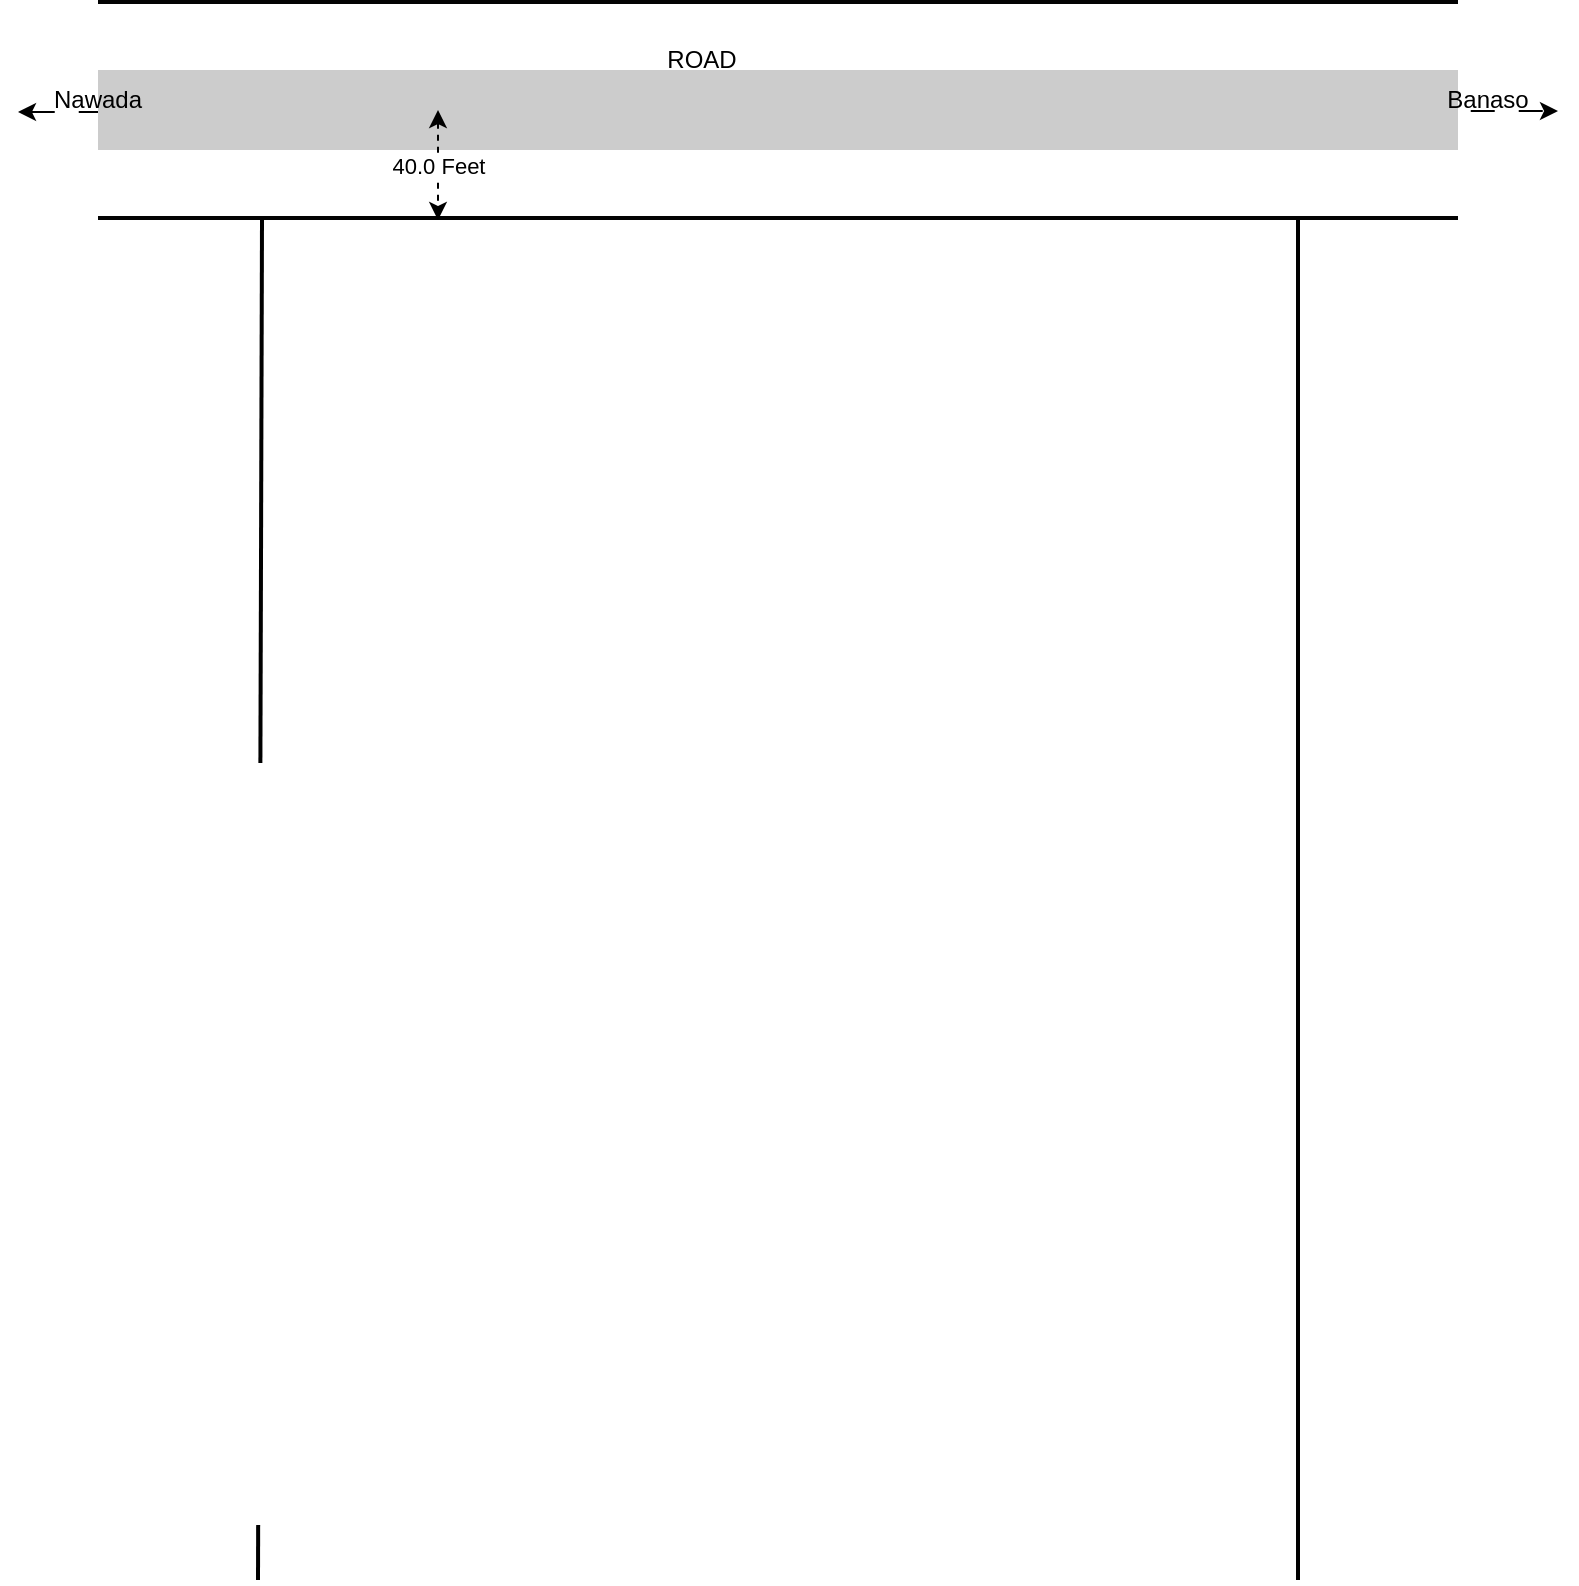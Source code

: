 <mxfile version="21.6.8" type="github">
  <diagram name="Page-1" id="Dkc9KShbpaWvhL2H0rqo">
    <mxGraphModel dx="857" dy="647" grid="1" gridSize="10" guides="1" tooltips="1" connect="1" arrows="1" fold="1" page="1" pageScale="1" pageWidth="850" pageHeight="1100" math="0" shadow="0">
      <root>
        <mxCell id="0" />
        <mxCell id="1" parent="0" />
        <mxCell id="MJouJ_tBEHJUPLvAa8a3-21" value="" style="endArrow=classic;startArrow=classic;html=1;rounded=0;dashed=1;dashPattern=12 12;strokeWidth=1;strokeColor=default;fontStyle=0;endFill=1;" edge="1" parent="1">
          <mxGeometry width="50" height="50" relative="1" as="geometry">
            <mxPoint x="40" y="66" as="sourcePoint" />
            <mxPoint x="810" y="65.5" as="targetPoint" />
          </mxGeometry>
        </mxCell>
        <mxCell id="MJouJ_tBEHJUPLvAa8a3-11" value="" style="rounded=0;whiteSpace=wrap;html=1;fillColor=#CCCCCC;strokeColor=none;" vertex="1" parent="1">
          <mxGeometry x="80" y="45" width="680" height="40" as="geometry" />
        </mxCell>
        <mxCell id="MJouJ_tBEHJUPLvAa8a3-1" value="" style="endArrow=none;html=1;rounded=0;strokeColor=#030303;strokeWidth=2;" edge="1" parent="1">
          <mxGeometry width="50" height="50" relative="1" as="geometry">
            <mxPoint x="80" y="11" as="sourcePoint" />
            <mxPoint x="760" y="11" as="targetPoint" />
          </mxGeometry>
        </mxCell>
        <mxCell id="MJouJ_tBEHJUPLvAa8a3-2" value="" style="endArrow=none;html=1;rounded=0;strokeColor=#030303;strokeWidth=2;" edge="1" parent="1">
          <mxGeometry width="50" height="50" relative="1" as="geometry">
            <mxPoint x="80" y="119" as="sourcePoint" />
            <mxPoint x="760" y="119" as="targetPoint" />
          </mxGeometry>
        </mxCell>
        <mxCell id="MJouJ_tBEHJUPLvAa8a3-5" value="Nawada" style="text;html=1;strokeColor=none;fillColor=none;align=center;verticalAlign=middle;whiteSpace=wrap;rounded=0;fontStyle=0" vertex="1" parent="1">
          <mxGeometry x="50" y="45" width="60" height="30" as="geometry" />
        </mxCell>
        <mxCell id="MJouJ_tBEHJUPLvAa8a3-6" value="Banaso" style="text;html=1;strokeColor=none;fillColor=none;align=center;verticalAlign=middle;whiteSpace=wrap;rounded=0;fontStyle=0" vertex="1" parent="1">
          <mxGeometry x="750" y="45" width="50" height="30" as="geometry" />
        </mxCell>
        <mxCell id="MJouJ_tBEHJUPLvAa8a3-7" style="edgeStyle=orthogonalEdgeStyle;rounded=0;orthogonalLoop=1;jettySize=auto;html=1;exitX=0.5;exitY=1;exitDx=0;exitDy=0;" edge="1" parent="1" source="MJouJ_tBEHJUPLvAa8a3-6" target="MJouJ_tBEHJUPLvAa8a3-6">
          <mxGeometry relative="1" as="geometry" />
        </mxCell>
        <mxCell id="MJouJ_tBEHJUPLvAa8a3-10" value="ROAD" style="text;html=1;align=center;verticalAlign=middle;whiteSpace=wrap;rounded=0;fillColor=none;strokeColor=none;" vertex="1" parent="1">
          <mxGeometry x="352" y="25" width="60" height="30" as="geometry" />
        </mxCell>
        <mxCell id="MJouJ_tBEHJUPLvAa8a3-12" style="edgeStyle=orthogonalEdgeStyle;rounded=0;orthogonalLoop=1;jettySize=auto;html=1;exitX=0.5;exitY=1;exitDx=0;exitDy=0;" edge="1" parent="1" source="MJouJ_tBEHJUPLvAa8a3-11" target="MJouJ_tBEHJUPLvAa8a3-11">
          <mxGeometry relative="1" as="geometry" />
        </mxCell>
        <mxCell id="MJouJ_tBEHJUPLvAa8a3-15" value="" style="endArrow=classic;startArrow=classic;html=1;rounded=0;" edge="1" parent="1" target="MJouJ_tBEHJUPLvAa8a3-11">
          <mxGeometry width="50" height="50" relative="1" as="geometry">
            <mxPoint x="80" y="64.5" as="sourcePoint" />
            <mxPoint x="460" y="64.5" as="targetPoint" />
          </mxGeometry>
        </mxCell>
        <mxCell id="MJouJ_tBEHJUPLvAa8a3-19" value="" style="endArrow=classic;html=1;rounded=0;startArrow=classic;startFill=1;dashed=1;" edge="1" parent="1">
          <mxGeometry relative="1" as="geometry">
            <mxPoint x="250" y="65" as="sourcePoint" />
            <mxPoint x="250" y="120" as="targetPoint" />
          </mxGeometry>
        </mxCell>
        <mxCell id="MJouJ_tBEHJUPLvAa8a3-20" value="40.0 Feet" style="edgeLabel;resizable=0;html=1;align=center;verticalAlign=middle;" connectable="0" vertex="1" parent="MJouJ_tBEHJUPLvAa8a3-19">
          <mxGeometry relative="1" as="geometry" />
        </mxCell>
        <mxCell id="MJouJ_tBEHJUPLvAa8a3-24" value="" style="endArrow=none;html=1;rounded=0;strokeWidth=2;" edge="1" parent="1">
          <mxGeometry width="50" height="50" relative="1" as="geometry">
            <mxPoint x="160" y="800" as="sourcePoint" />
            <mxPoint x="162" y="120" as="targetPoint" />
          </mxGeometry>
        </mxCell>
        <mxCell id="MJouJ_tBEHJUPLvAa8a3-25" value="" style="endArrow=none;html=1;rounded=0;strokeWidth=2;" edge="1" parent="1">
          <mxGeometry width="50" height="50" relative="1" as="geometry">
            <mxPoint x="680" y="800" as="sourcePoint" />
            <mxPoint x="680" y="120" as="targetPoint" />
          </mxGeometry>
        </mxCell>
      </root>
    </mxGraphModel>
  </diagram>
</mxfile>
